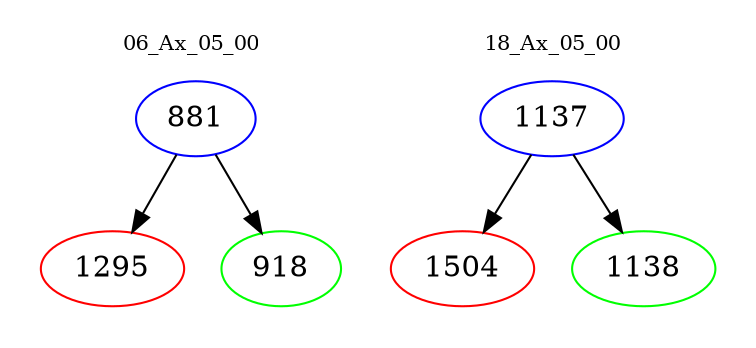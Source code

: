 digraph{
subgraph cluster_0 {
color = white
label = "06_Ax_05_00";
fontsize=10;
T0_881 [label="881", color="blue"]
T0_881 -> T0_1295 [color="black"]
T0_1295 [label="1295", color="red"]
T0_881 -> T0_918 [color="black"]
T0_918 [label="918", color="green"]
}
subgraph cluster_1 {
color = white
label = "18_Ax_05_00";
fontsize=10;
T1_1137 [label="1137", color="blue"]
T1_1137 -> T1_1504 [color="black"]
T1_1504 [label="1504", color="red"]
T1_1137 -> T1_1138 [color="black"]
T1_1138 [label="1138", color="green"]
}
}
